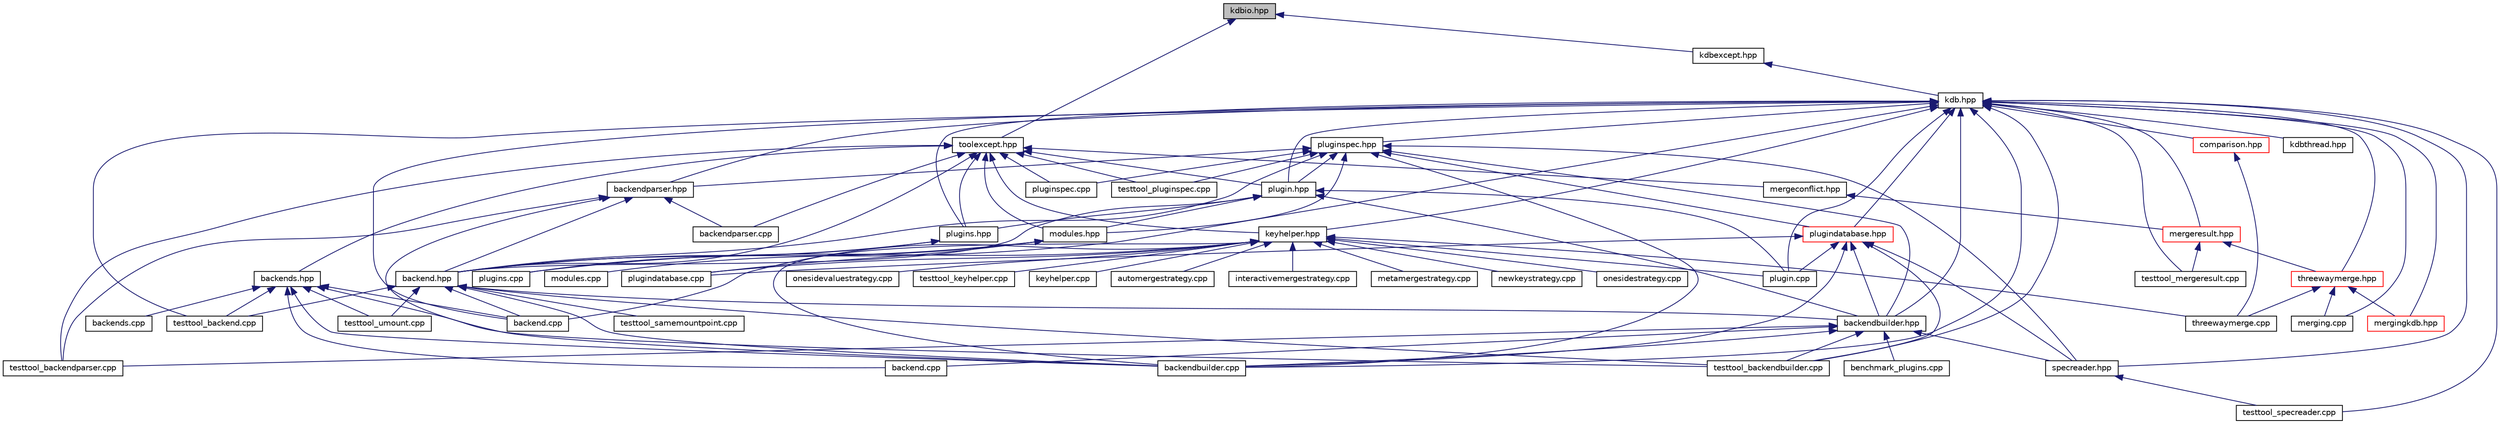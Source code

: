 digraph "kdbio.hpp"
{
  edge [fontname="Helvetica",fontsize="10",labelfontname="Helvetica",labelfontsize="10"];
  node [fontname="Helvetica",fontsize="10",shape=record];
  Node14 [label="kdbio.hpp",height=0.2,width=0.4,color="black", fillcolor="grey75", style="filled", fontcolor="black"];
  Node14 -> Node15 [dir="back",color="midnightblue",fontsize="10",style="solid"];
  Node15 [label="toolexcept.hpp",height=0.2,width=0.4,color="black", fillcolor="white", style="filled",URL="$toolexcept_8hpp.html",tooltip="Implementation of all exceptions elektratools library might throw. "];
  Node15 -> Node16 [dir="back",color="midnightblue",fontsize="10",style="solid"];
  Node16 [label="backend.hpp",height=0.2,width=0.4,color="black", fillcolor="white", style="filled",URL="$backend_8hpp.html",tooltip="Implements a way to deal with a backend. "];
  Node16 -> Node17 [dir="back",color="midnightblue",fontsize="10",style="solid"];
  Node17 [label="backendbuilder.hpp",height=0.2,width=0.4,color="black", fillcolor="white", style="filled",URL="$backendbuilder_8hpp.html",tooltip="Implements a way to build backends. "];
  Node17 -> Node18 [dir="back",color="midnightblue",fontsize="10",style="solid"];
  Node18 [label="benchmark_plugins.cpp",height=0.2,width=0.4,color="black", fillcolor="white", style="filled",URL="$benchmark__plugins_8cpp.html",tooltip="benchmark for getenv "];
  Node17 -> Node19 [dir="back",color="midnightblue",fontsize="10",style="solid"];
  Node19 [label="backend.cpp",height=0.2,width=0.4,color="black", fillcolor="white", style="filled",URL="$examples_2backend_8cpp.html"];
  Node17 -> Node20 [dir="back",color="midnightblue",fontsize="10",style="solid"];
  Node20 [label="specreader.hpp",height=0.2,width=0.4,color="black", fillcolor="white", style="filled",URL="$specreader_8hpp.html",tooltip="Implements a way to read spec for mounting purposes. "];
  Node20 -> Node21 [dir="back",color="midnightblue",fontsize="10",style="solid"];
  Node21 [label="testtool_specreader.cpp",height=0.2,width=0.4,color="black", fillcolor="white", style="filled",URL="$testtool__specreader_8cpp.html",tooltip="Tests for the spec readerclass. "];
  Node17 -> Node22 [dir="back",color="midnightblue",fontsize="10",style="solid"];
  Node22 [label="backendbuilder.cpp",height=0.2,width=0.4,color="black", fillcolor="white", style="filled",URL="$backendbuilder_8cpp.html",tooltip="Implementation of backend builder. "];
  Node17 -> Node23 [dir="back",color="midnightblue",fontsize="10",style="solid"];
  Node23 [label="testtool_backendbuilder.cpp",height=0.2,width=0.4,color="black", fillcolor="white", style="filled",URL="$testtool__backendbuilder_8cpp.html",tooltip="Tests for the Backend builder class. "];
  Node17 -> Node24 [dir="back",color="midnightblue",fontsize="10",style="solid"];
  Node24 [label="testtool_backendparser.cpp",height=0.2,width=0.4,color="black", fillcolor="white", style="filled",URL="$testtool__backendparser_8cpp.html",tooltip="Tests for the Backend parser class. "];
  Node16 -> Node25 [dir="back",color="midnightblue",fontsize="10",style="solid"];
  Node25 [label="backend.cpp",height=0.2,width=0.4,color="black", fillcolor="white", style="filled",URL="$src_2backend_8cpp.html",tooltip="Implementation of backend. "];
  Node16 -> Node22 [dir="back",color="midnightblue",fontsize="10",style="solid"];
  Node16 -> Node26 [dir="back",color="midnightblue",fontsize="10",style="solid"];
  Node26 [label="testtool_backend.cpp",height=0.2,width=0.4,color="black", fillcolor="white", style="filled",URL="$testtool__backend_8cpp.html",tooltip="Tests for the Backend class. "];
  Node16 -> Node23 [dir="back",color="midnightblue",fontsize="10",style="solid"];
  Node16 -> Node27 [dir="back",color="midnightblue",fontsize="10",style="solid"];
  Node27 [label="testtool_samemountpoint.cpp",height=0.2,width=0.4,color="black", fillcolor="white", style="filled",URL="$testtool__samemountpoint_8cpp.html",tooltip="Tests for the Backend class. "];
  Node16 -> Node28 [dir="back",color="midnightblue",fontsize="10",style="solid"];
  Node28 [label="testtool_umount.cpp",height=0.2,width=0.4,color="black", fillcolor="white", style="filled",URL="$testtool__umount_8cpp.html",tooltip="Tests for the umount. "];
  Node15 -> Node29 [dir="back",color="midnightblue",fontsize="10",style="solid"];
  Node29 [label="backends.hpp",height=0.2,width=0.4,color="black", fillcolor="white", style="filled",URL="$backends_8hpp.html",tooltip="Allows one to list all available backends. "];
  Node29 -> Node19 [dir="back",color="midnightblue",fontsize="10",style="solid"];
  Node29 -> Node25 [dir="back",color="midnightblue",fontsize="10",style="solid"];
  Node29 -> Node22 [dir="back",color="midnightblue",fontsize="10",style="solid"];
  Node29 -> Node30 [dir="back",color="midnightblue",fontsize="10",style="solid"];
  Node30 [label="backends.cpp",height=0.2,width=0.4,color="black", fillcolor="white", style="filled",URL="$backends_8cpp.html"];
  Node29 -> Node26 [dir="back",color="midnightblue",fontsize="10",style="solid"];
  Node29 -> Node23 [dir="back",color="midnightblue",fontsize="10",style="solid"];
  Node29 -> Node28 [dir="back",color="midnightblue",fontsize="10",style="solid"];
  Node15 -> Node31 [dir="back",color="midnightblue",fontsize="10",style="solid"];
  Node31 [label="keyhelper.hpp",height=0.2,width=0.4,color="black", fillcolor="white", style="filled",URL="$keyhelper_8hpp.html",tooltip="Key helper functions. "];
  Node31 -> Node25 [dir="back",color="midnightblue",fontsize="10",style="solid"];
  Node31 -> Node22 [dir="back",color="midnightblue",fontsize="10",style="solid"];
  Node31 -> Node32 [dir="back",color="midnightblue",fontsize="10",style="solid"];
  Node32 [label="keyhelper.cpp",height=0.2,width=0.4,color="black", fillcolor="white", style="filled",URL="$keyhelper_8cpp.html",tooltip="Key helper functions. "];
  Node31 -> Node33 [dir="back",color="midnightblue",fontsize="10",style="solid"];
  Node33 [label="automergestrategy.cpp",height=0.2,width=0.4,color="black", fillcolor="white", style="filled",URL="$automergestrategy_8cpp.html",tooltip="Implementation of AutoMergeStrategy. "];
  Node31 -> Node34 [dir="back",color="midnightblue",fontsize="10",style="solid"];
  Node34 [label="interactivemergestrategy.cpp",height=0.2,width=0.4,color="black", fillcolor="white", style="filled",URL="$interactivemergestrategy_8cpp.html",tooltip="Implementation of InteractiveMergeStrategy. "];
  Node31 -> Node35 [dir="back",color="midnightblue",fontsize="10",style="solid"];
  Node35 [label="metamergestrategy.cpp",height=0.2,width=0.4,color="black", fillcolor="white", style="filled",URL="$metamergestrategy_8cpp.html",tooltip="Implementation of MetaMergeStrategy. "];
  Node31 -> Node36 [dir="back",color="midnightblue",fontsize="10",style="solid"];
  Node36 [label="newkeystrategy.cpp",height=0.2,width=0.4,color="black", fillcolor="white", style="filled",URL="$newkeystrategy_8cpp.html",tooltip="Implementation of OneSideStrategy. "];
  Node31 -> Node37 [dir="back",color="midnightblue",fontsize="10",style="solid"];
  Node37 [label="onesidestrategy.cpp",height=0.2,width=0.4,color="black", fillcolor="white", style="filled",URL="$onesidestrategy_8cpp.html",tooltip="Implementation of OneSideStrategy. "];
  Node31 -> Node38 [dir="back",color="midnightblue",fontsize="10",style="solid"];
  Node38 [label="onesidevaluestrategy.cpp",height=0.2,width=0.4,color="black", fillcolor="white", style="filled",URL="$onesidevaluestrategy_8cpp.html",tooltip="Implementation of OneSideStrategy. "];
  Node31 -> Node39 [dir="back",color="midnightblue",fontsize="10",style="solid"];
  Node39 [label="threewaymerge.cpp",height=0.2,width=0.4,color="black", fillcolor="white", style="filled",URL="$threewaymerge_8cpp.html",tooltip="Implementation of ThreeWayMerge. "];
  Node31 -> Node40 [dir="back",color="midnightblue",fontsize="10",style="solid"];
  Node40 [label="plugin.cpp",height=0.2,width=0.4,color="black", fillcolor="white", style="filled",URL="$plugin_8cpp.html",tooltip="Implementation of plugin. "];
  Node31 -> Node41 [dir="back",color="midnightblue",fontsize="10",style="solid"];
  Node41 [label="plugindatabase.cpp",height=0.2,width=0.4,color="black", fillcolor="white", style="filled",URL="$plugindatabase_8cpp.html",tooltip="Implementation of PluginDatabase(s) "];
  Node31 -> Node42 [dir="back",color="midnightblue",fontsize="10",style="solid"];
  Node42 [label="plugins.cpp",height=0.2,width=0.4,color="black", fillcolor="white", style="filled",URL="$plugins_8cpp.html",tooltip="Implementation of set/get/error plugins. "];
  Node31 -> Node43 [dir="back",color="midnightblue",fontsize="10",style="solid"];
  Node43 [label="testtool_keyhelper.cpp",height=0.2,width=0.4,color="black", fillcolor="white", style="filled",URL="$testtool__keyhelper_8cpp.html",tooltip="Tests for the key helper. "];
  Node15 -> Node44 [dir="back",color="midnightblue",fontsize="10",style="solid"];
  Node44 [label="mergeconflict.hpp",height=0.2,width=0.4,color="black", fillcolor="white", style="filled",URL="$mergeconflict_8hpp.html",tooltip="Models a merge conflict. "];
  Node44 -> Node45 [dir="back",color="midnightblue",fontsize="10",style="solid"];
  Node45 [label="mergeresult.hpp",height=0.2,width=0.4,color="red", fillcolor="white", style="filled",URL="$mergeresult_8hpp.html",tooltip="Class modelling the result of a three way merge. "];
  Node45 -> Node61 [dir="back",color="midnightblue",fontsize="10",style="solid"];
  Node61 [label="threewaymerge.hpp",height=0.2,width=0.4,color="red", fillcolor="white", style="filled",URL="$threewaymerge_8hpp.html",tooltip="Implements a way to build and deal with a backend. "];
  Node61 -> Node62 [dir="back",color="midnightblue",fontsize="10",style="solid"];
  Node62 [label="merging.cpp",height=0.2,width=0.4,color="black", fillcolor="white", style="filled",URL="$merging_8cpp.html"];
  Node61 -> Node69 [dir="back",color="midnightblue",fontsize="10",style="solid"];
  Node69 [label="mergingkdb.hpp",height=0.2,width=0.4,color="red", fillcolor="white", style="filled",URL="$mergingkdb_8hpp.html"];
  Node61 -> Node39 [dir="back",color="midnightblue",fontsize="10",style="solid"];
  Node45 -> Node75 [dir="back",color="midnightblue",fontsize="10",style="solid"];
  Node75 [label="testtool_mergeresult.cpp",height=0.2,width=0.4,color="black", fillcolor="white", style="filled",URL="$testtool__mergeresult_8cpp.html",tooltip="Tests for the Mergeresult class. "];
  Node15 -> Node76 [dir="back",color="midnightblue",fontsize="10",style="solid"];
  Node76 [label="modules.hpp",height=0.2,width=0.4,color="black", fillcolor="white", style="filled",URL="$modules_8hpp.html",tooltip="Allows one to load plugins. "];
  Node76 -> Node16 [dir="back",color="midnightblue",fontsize="10",style="solid"];
  Node76 -> Node77 [dir="back",color="midnightblue",fontsize="10",style="solid"];
  Node77 [label="modules.cpp",height=0.2,width=0.4,color="black", fillcolor="white", style="filled",URL="$modules_8cpp.html",tooltip="Implementation of module loading. "];
  Node76 -> Node41 [dir="back",color="midnightblue",fontsize="10",style="solid"];
  Node15 -> Node78 [dir="back",color="midnightblue",fontsize="10",style="solid"];
  Node78 [label="plugin.hpp",height=0.2,width=0.4,color="black", fillcolor="white", style="filled",URL="$plugin_8hpp.html",tooltip="Header file of plugin. "];
  Node78 -> Node16 [dir="back",color="midnightblue",fontsize="10",style="solid"];
  Node78 -> Node17 [dir="back",color="midnightblue",fontsize="10",style="solid"];
  Node78 -> Node76 [dir="back",color="midnightblue",fontsize="10",style="solid"];
  Node78 -> Node79 [dir="back",color="midnightblue",fontsize="10",style="solid"];
  Node79 [label="plugins.hpp",height=0.2,width=0.4,color="black", fillcolor="white", style="filled",URL="$plugins_8hpp.html",tooltip="Implementation of get/set and error plugins. "];
  Node79 -> Node16 [dir="back",color="midnightblue",fontsize="10",style="solid"];
  Node79 -> Node42 [dir="back",color="midnightblue",fontsize="10",style="solid"];
  Node78 -> Node40 [dir="back",color="midnightblue",fontsize="10",style="solid"];
  Node15 -> Node79 [dir="back",color="midnightblue",fontsize="10",style="solid"];
  Node15 -> Node80 [dir="back",color="midnightblue",fontsize="10",style="solid"];
  Node80 [label="backendparser.cpp",height=0.2,width=0.4,color="black", fillcolor="white", style="filled",URL="$backendparser_8cpp.html",tooltip="Tests for the Backend parser class. "];
  Node15 -> Node81 [dir="back",color="midnightblue",fontsize="10",style="solid"];
  Node81 [label="pluginspec.cpp",height=0.2,width=0.4,color="black", fillcolor="white", style="filled",URL="$pluginspec_8cpp.html",tooltip="Implementation of plugin spec. "];
  Node15 -> Node24 [dir="back",color="midnightblue",fontsize="10",style="solid"];
  Node15 -> Node82 [dir="back",color="midnightblue",fontsize="10",style="solid"];
  Node82 [label="testtool_pluginspec.cpp",height=0.2,width=0.4,color="black", fillcolor="white", style="filled",URL="$testtool__pluginspec_8cpp.html",tooltip="Tests for the pluginspec class. "];
  Node14 -> Node83 [dir="back",color="midnightblue",fontsize="10",style="solid"];
  Node83 [label="kdbexcept.hpp",height=0.2,width=0.4,color="black", fillcolor="white", style="filled",URL="$kdbexcept_8hpp.html"];
  Node83 -> Node84 [dir="back",color="midnightblue",fontsize="10",style="solid"];
  Node84 [label="kdb.hpp",height=0.2,width=0.4,color="black", fillcolor="white", style="filled",URL="$kdb_8hpp.html"];
  Node84 -> Node62 [dir="back",color="midnightblue",fontsize="10",style="solid"];
  Node84 -> Node16 [dir="back",color="midnightblue",fontsize="10",style="solid"];
  Node84 -> Node17 [dir="back",color="midnightblue",fontsize="10",style="solid"];
  Node84 -> Node85 [dir="back",color="midnightblue",fontsize="10",style="solid"];
  Node85 [label="backendparser.hpp",height=0.2,width=0.4,color="black", fillcolor="white", style="filled",URL="$backendparser_8hpp.html",tooltip="Implements ways to parse backends. "];
  Node85 -> Node16 [dir="back",color="midnightblue",fontsize="10",style="solid"];
  Node85 -> Node22 [dir="back",color="midnightblue",fontsize="10",style="solid"];
  Node85 -> Node80 [dir="back",color="midnightblue",fontsize="10",style="solid"];
  Node85 -> Node24 [dir="back",color="midnightblue",fontsize="10",style="solid"];
  Node84 -> Node86 [dir="back",color="midnightblue",fontsize="10",style="solid"];
  Node86 [label="comparison.hpp",height=0.2,width=0.4,color="red", fillcolor="white", style="filled",URL="$comparison_8hpp.html",tooltip="Comparison helper functions. "];
  Node86 -> Node39 [dir="back",color="midnightblue",fontsize="10",style="solid"];
  Node84 -> Node31 [dir="back",color="midnightblue",fontsize="10",style="solid"];
  Node84 -> Node45 [dir="back",color="midnightblue",fontsize="10",style="solid"];
  Node84 -> Node69 [dir="back",color="midnightblue",fontsize="10",style="solid"];
  Node84 -> Node61 [dir="back",color="midnightblue",fontsize="10",style="solid"];
  Node84 -> Node78 [dir="back",color="midnightblue",fontsize="10",style="solid"];
  Node84 -> Node89 [dir="back",color="midnightblue",fontsize="10",style="solid"];
  Node89 [label="plugindatabase.hpp",height=0.2,width=0.4,color="red", fillcolor="white", style="filled",URL="$plugindatabase_8hpp.html",tooltip="Interface to all plugins. "];
  Node89 -> Node17 [dir="back",color="midnightblue",fontsize="10",style="solid"];
  Node89 -> Node20 [dir="back",color="midnightblue",fontsize="10",style="solid"];
  Node89 -> Node22 [dir="back",color="midnightblue",fontsize="10",style="solid"];
  Node89 -> Node40 [dir="back",color="midnightblue",fontsize="10",style="solid"];
  Node89 -> Node41 [dir="back",color="midnightblue",fontsize="10",style="solid"];
  Node89 -> Node23 [dir="back",color="midnightblue",fontsize="10",style="solid"];
  Node84 -> Node79 [dir="back",color="midnightblue",fontsize="10",style="solid"];
  Node84 -> Node91 [dir="back",color="midnightblue",fontsize="10",style="solid"];
  Node91 [label="pluginspec.hpp",height=0.2,width=0.4,color="black", fillcolor="white", style="filled",URL="$pluginspec_8hpp.html",tooltip="Interface to specify which plugin is meant. "];
  Node91 -> Node16 [dir="back",color="midnightblue",fontsize="10",style="solid"];
  Node91 -> Node17 [dir="back",color="midnightblue",fontsize="10",style="solid"];
  Node91 -> Node85 [dir="back",color="midnightblue",fontsize="10",style="solid"];
  Node91 -> Node76 [dir="back",color="midnightblue",fontsize="10",style="solid"];
  Node91 -> Node78 [dir="back",color="midnightblue",fontsize="10",style="solid"];
  Node91 -> Node89 [dir="back",color="midnightblue",fontsize="10",style="solid"];
  Node91 -> Node20 [dir="back",color="midnightblue",fontsize="10",style="solid"];
  Node91 -> Node22 [dir="back",color="midnightblue",fontsize="10",style="solid"];
  Node91 -> Node81 [dir="back",color="midnightblue",fontsize="10",style="solid"];
  Node91 -> Node82 [dir="back",color="midnightblue",fontsize="10",style="solid"];
  Node84 -> Node20 [dir="back",color="midnightblue",fontsize="10",style="solid"];
  Node84 -> Node25 [dir="back",color="midnightblue",fontsize="10",style="solid"];
  Node84 -> Node22 [dir="back",color="midnightblue",fontsize="10",style="solid"];
  Node84 -> Node40 [dir="back",color="midnightblue",fontsize="10",style="solid"];
  Node84 -> Node26 [dir="back",color="midnightblue",fontsize="10",style="solid"];
  Node84 -> Node23 [dir="back",color="midnightblue",fontsize="10",style="solid"];
  Node84 -> Node75 [dir="back",color="midnightblue",fontsize="10",style="solid"];
  Node84 -> Node21 [dir="back",color="midnightblue",fontsize="10",style="solid"];
  Node84 -> Node92 [dir="back",color="midnightblue",fontsize="10",style="solid"];
  Node92 [label="kdbthread.hpp",height=0.2,width=0.4,color="black", fillcolor="white", style="filled",URL="$kdbthread_8hpp.html"];
}
